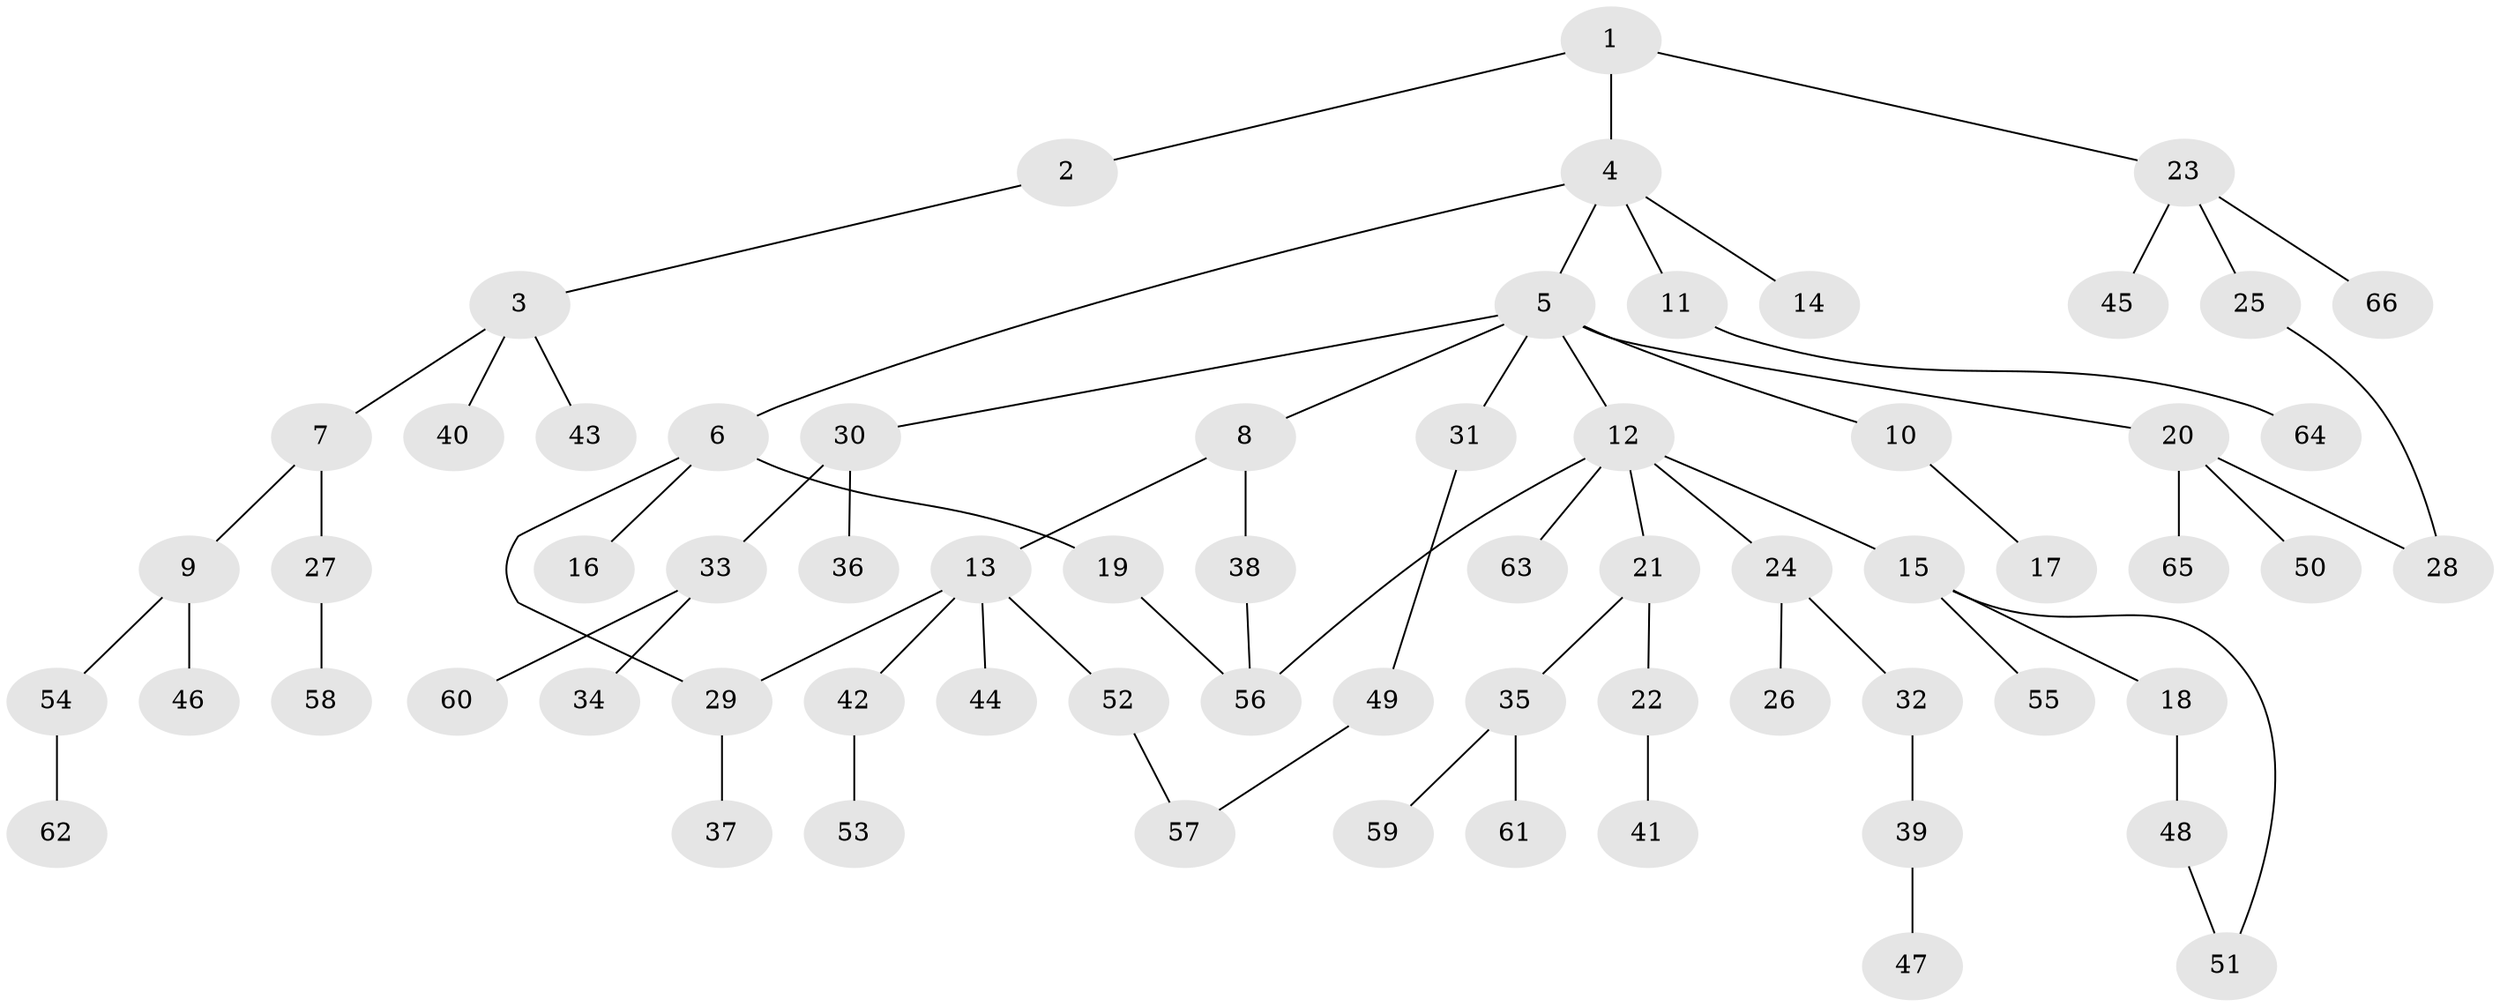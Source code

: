// Generated by graph-tools (version 1.1) at 2025/13/03/09/25 04:13:19]
// undirected, 66 vertices, 71 edges
graph export_dot {
graph [start="1"]
  node [color=gray90,style=filled];
  1;
  2;
  3;
  4;
  5;
  6;
  7;
  8;
  9;
  10;
  11;
  12;
  13;
  14;
  15;
  16;
  17;
  18;
  19;
  20;
  21;
  22;
  23;
  24;
  25;
  26;
  27;
  28;
  29;
  30;
  31;
  32;
  33;
  34;
  35;
  36;
  37;
  38;
  39;
  40;
  41;
  42;
  43;
  44;
  45;
  46;
  47;
  48;
  49;
  50;
  51;
  52;
  53;
  54;
  55;
  56;
  57;
  58;
  59;
  60;
  61;
  62;
  63;
  64;
  65;
  66;
  1 -- 2;
  1 -- 4;
  1 -- 23;
  2 -- 3;
  3 -- 7;
  3 -- 40;
  3 -- 43;
  4 -- 5;
  4 -- 6;
  4 -- 11;
  4 -- 14;
  5 -- 8;
  5 -- 10;
  5 -- 12;
  5 -- 20;
  5 -- 30;
  5 -- 31;
  6 -- 16;
  6 -- 19;
  6 -- 29;
  7 -- 9;
  7 -- 27;
  8 -- 13;
  8 -- 38;
  9 -- 46;
  9 -- 54;
  10 -- 17;
  11 -- 64;
  12 -- 15;
  12 -- 21;
  12 -- 24;
  12 -- 63;
  12 -- 56;
  13 -- 29;
  13 -- 42;
  13 -- 44;
  13 -- 52;
  15 -- 18;
  15 -- 51;
  15 -- 55;
  18 -- 48;
  19 -- 56;
  20 -- 50;
  20 -- 65;
  20 -- 28;
  21 -- 22;
  21 -- 35;
  22 -- 41;
  23 -- 25;
  23 -- 45;
  23 -- 66;
  24 -- 26;
  24 -- 32;
  25 -- 28;
  27 -- 58;
  29 -- 37;
  30 -- 33;
  30 -- 36;
  31 -- 49;
  32 -- 39;
  33 -- 34;
  33 -- 60;
  35 -- 59;
  35 -- 61;
  38 -- 56;
  39 -- 47;
  42 -- 53;
  48 -- 51;
  49 -- 57;
  52 -- 57;
  54 -- 62;
}
